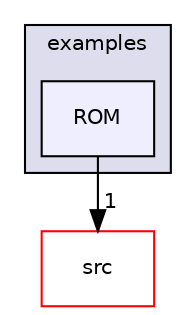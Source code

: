 digraph "examples/ROM" {
  compound=true
  node [ fontsize="10", fontname="Helvetica"];
  edge [ labelfontsize="10", labelfontname="Helvetica"];
  subgraph clusterdir_d28a4824dc47e487b107a5db32ef43c4 {
    graph [ bgcolor="#ddddee", pencolor="black", label="examples" fontname="Helvetica", fontsize="10", URL="dir_d28a4824dc47e487b107a5db32ef43c4.html"]
  dir_cb5efb80606d5de9d6eed6f8bb084b79 [shape=box, label="ROM", style="filled", fillcolor="#eeeeff", pencolor="black", URL="dir_cb5efb80606d5de9d6eed6f8bb084b79.html"];
  }
  dir_68267d1309a1af8e8297ef4c3efbcdba [shape=box label="src" fillcolor="white" style="filled" color="red" URL="dir_68267d1309a1af8e8297ef4c3efbcdba.html"];
  dir_cb5efb80606d5de9d6eed6f8bb084b79->dir_68267d1309a1af8e8297ef4c3efbcdba [headlabel="1", labeldistance=1.5 headhref="dir_000023_000024.html"];
}
